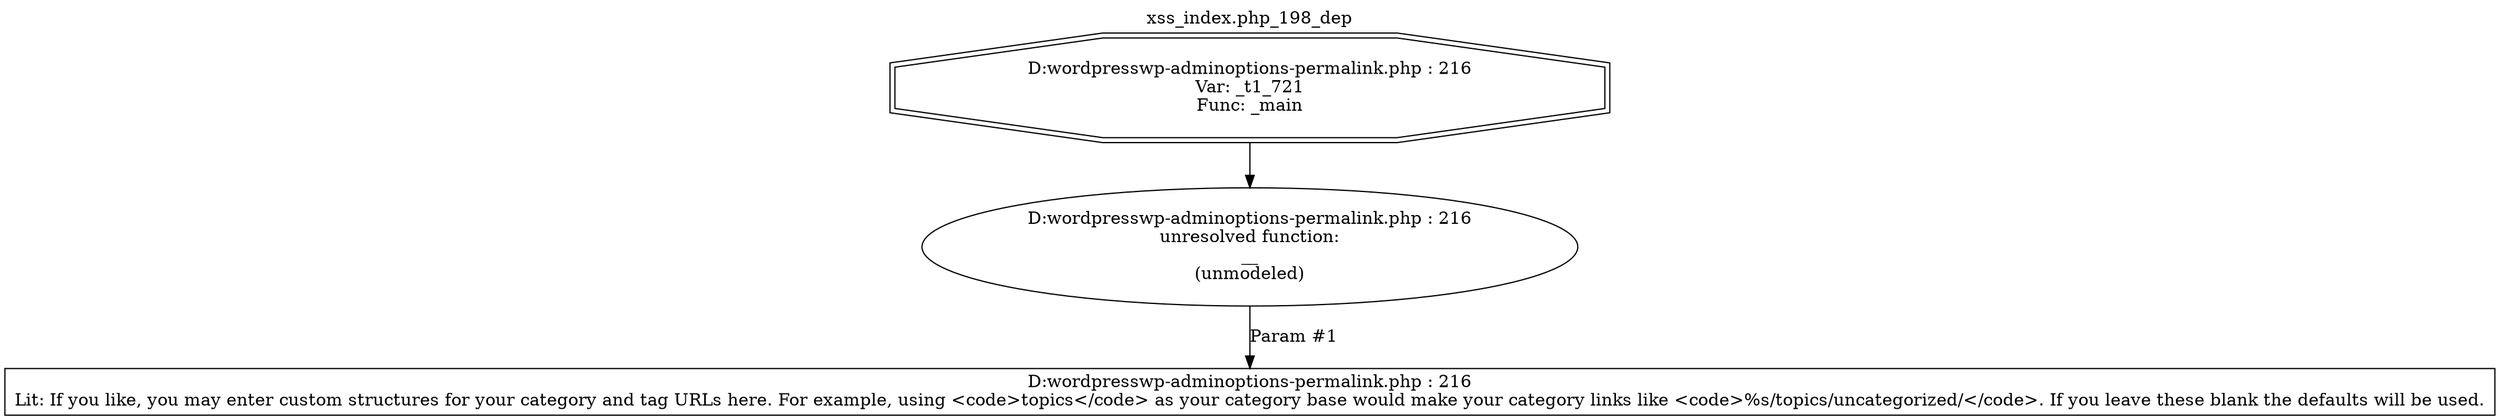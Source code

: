 digraph cfg {
  label="xss_index.php_198_dep";
  labelloc=t;
  n1 [shape=doubleoctagon, label="D:\wordpress\wp-admin\options-permalink.php : 216\nVar: _t1_721\nFunc: _main\n"];
  n2 [shape=ellipse, label="D:\wordpress\wp-admin\options-permalink.php : 216\nunresolved function:\n__\n(unmodeled)\n"];
  n3 [shape=box, label="D:\wordpress\wp-admin\options-permalink.php : 216\nLit: If you like, you may enter custom structures for your category and tag URLs here. For example, using <code>topics</code> as your category base would make your category links like <code>%s/topics/uncategorized/</code>. If you leave these blank the defaults will be used.\n"];
  n1 -> n2;
  n2 -> n3[label="Param #1"];
}
